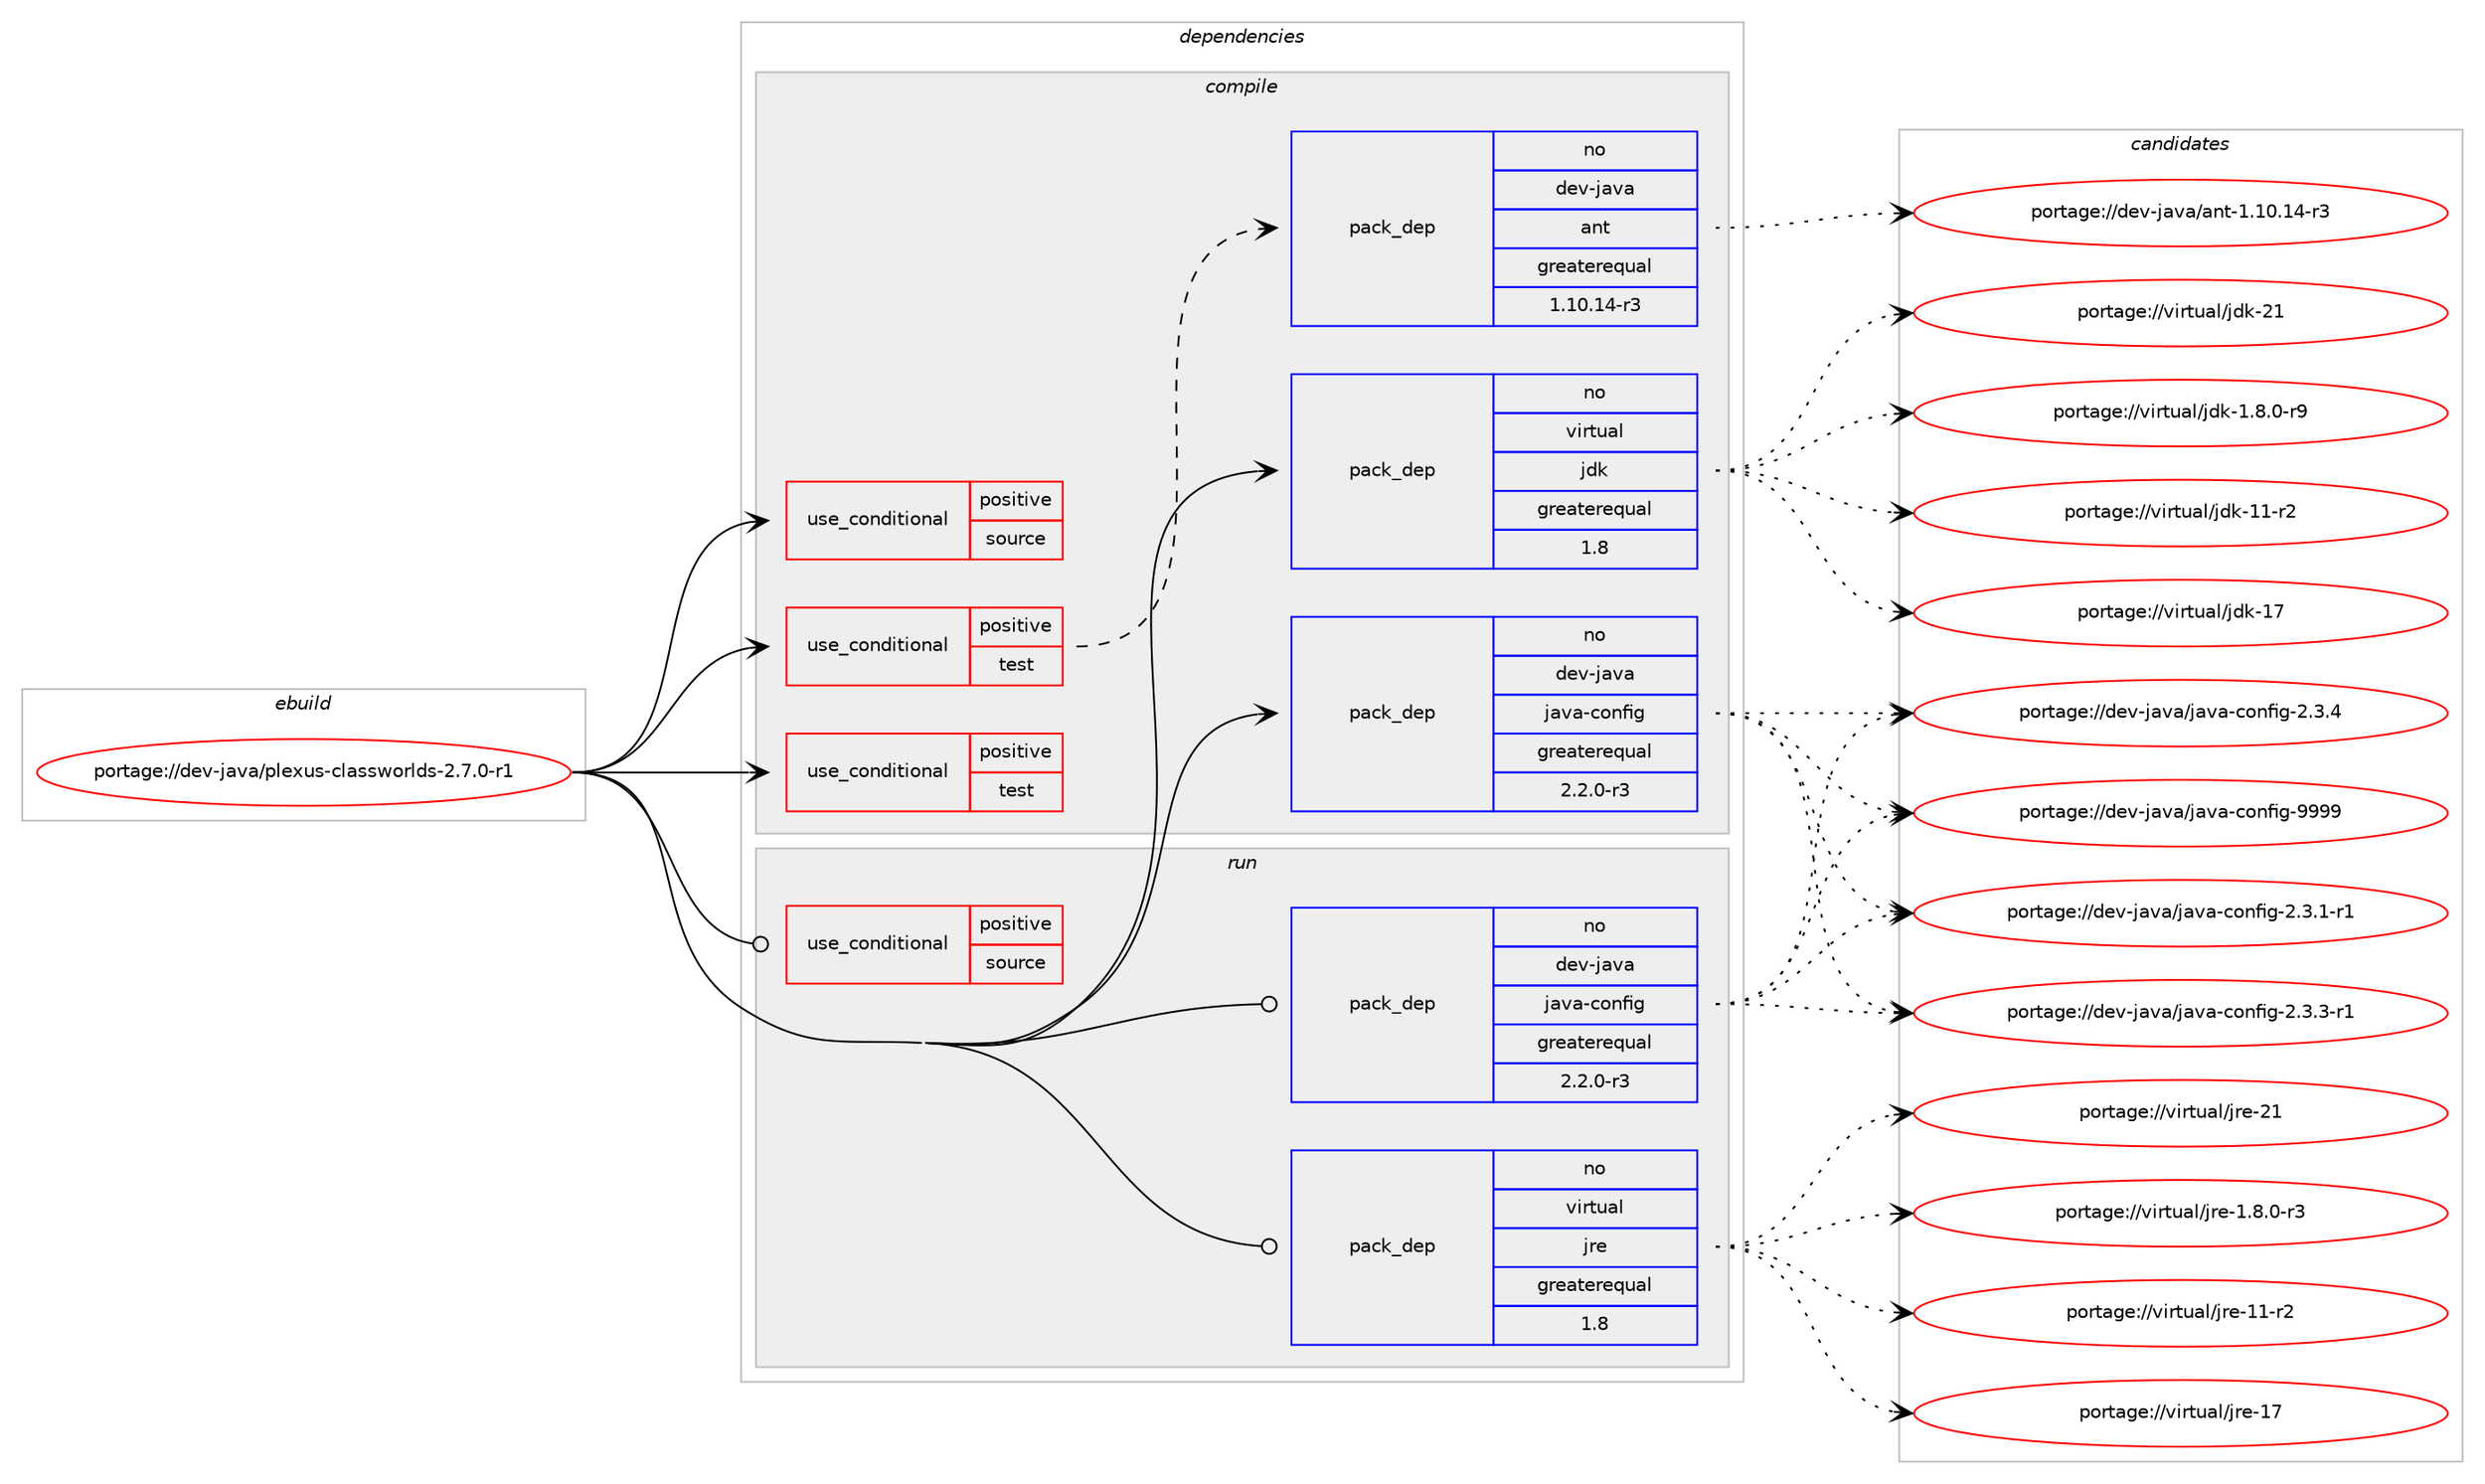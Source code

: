 digraph prolog {

# *************
# Graph options
# *************

newrank=true;
concentrate=true;
compound=true;
graph [rankdir=LR,fontname=Helvetica,fontsize=10,ranksep=1.5];#, ranksep=2.5, nodesep=0.2];
edge  [arrowhead=vee];
node  [fontname=Helvetica,fontsize=10];

# **********
# The ebuild
# **********

subgraph cluster_leftcol {
color=gray;
rank=same;
label=<<i>ebuild</i>>;
id [label="portage://dev-java/plexus-classworlds-2.7.0-r1", color=red, width=4, href="../dev-java/plexus-classworlds-2.7.0-r1.svg"];
}

# ****************
# The dependencies
# ****************

subgraph cluster_midcol {
color=gray;
label=<<i>dependencies</i>>;
subgraph cluster_compile {
fillcolor="#eeeeee";
style=filled;
label=<<i>compile</i>>;
subgraph cond21720 {
dependency49122 [label=<<TABLE BORDER="0" CELLBORDER="1" CELLSPACING="0" CELLPADDING="4"><TR><TD ROWSPAN="3" CELLPADDING="10">use_conditional</TD></TR><TR><TD>positive</TD></TR><TR><TD>source</TD></TR></TABLE>>, shape=none, color=red];
# *** BEGIN UNKNOWN DEPENDENCY TYPE (TODO) ***
# dependency49122 -> package_dependency(portage://dev-java/plexus-classworlds-2.7.0-r1,install,no,app-arch,zip,none,[,,],[],[])
# *** END UNKNOWN DEPENDENCY TYPE (TODO) ***

}
id:e -> dependency49122:w [weight=20,style="solid",arrowhead="vee"];
subgraph cond21721 {
dependency49123 [label=<<TABLE BORDER="0" CELLBORDER="1" CELLSPACING="0" CELLPADDING="4"><TR><TD ROWSPAN="3" CELLPADDING="10">use_conditional</TD></TR><TR><TD>positive</TD></TR><TR><TD>test</TD></TR></TABLE>>, shape=none, color=red];
subgraph pack26370 {
dependency49124 [label=<<TABLE BORDER="0" CELLBORDER="1" CELLSPACING="0" CELLPADDING="4" WIDTH="220"><TR><TD ROWSPAN="6" CELLPADDING="30">pack_dep</TD></TR><TR><TD WIDTH="110">no</TD></TR><TR><TD>dev-java</TD></TR><TR><TD>ant</TD></TR><TR><TD>greaterequal</TD></TR><TR><TD>1.10.14-r3</TD></TR></TABLE>>, shape=none, color=blue];
}
dependency49123:e -> dependency49124:w [weight=20,style="dashed",arrowhead="vee"];
# *** BEGIN UNKNOWN DEPENDENCY TYPE (TODO) ***
# dependency49123 -> package_dependency(portage://dev-java/plexus-classworlds-2.7.0-r1,install,no,dev-java,commons-logging,none,[,,],[slot(0)],[])
# *** END UNKNOWN DEPENDENCY TYPE (TODO) ***

# *** BEGIN UNKNOWN DEPENDENCY TYPE (TODO) ***
# dependency49123 -> package_dependency(portage://dev-java/plexus-classworlds-2.7.0-r1,install,no,dev-java,xml-commons-external,none,[,,],[slot(1.4)],[])
# *** END UNKNOWN DEPENDENCY TYPE (TODO) ***

}
id:e -> dependency49123:w [weight=20,style="solid",arrowhead="vee"];
subgraph cond21722 {
dependency49125 [label=<<TABLE BORDER="0" CELLBORDER="1" CELLSPACING="0" CELLPADDING="4"><TR><TD ROWSPAN="3" CELLPADDING="10">use_conditional</TD></TR><TR><TD>positive</TD></TR><TR><TD>test</TD></TR></TABLE>>, shape=none, color=red];
# *** BEGIN UNKNOWN DEPENDENCY TYPE (TODO) ***
# dependency49125 -> package_dependency(portage://dev-java/plexus-classworlds-2.7.0-r1,install,no,dev-java,junit,none,[,,],[slot(4)],[])
# *** END UNKNOWN DEPENDENCY TYPE (TODO) ***

}
id:e -> dependency49125:w [weight=20,style="solid",arrowhead="vee"];
subgraph pack26371 {
dependency49126 [label=<<TABLE BORDER="0" CELLBORDER="1" CELLSPACING="0" CELLPADDING="4" WIDTH="220"><TR><TD ROWSPAN="6" CELLPADDING="30">pack_dep</TD></TR><TR><TD WIDTH="110">no</TD></TR><TR><TD>dev-java</TD></TR><TR><TD>java-config</TD></TR><TR><TD>greaterequal</TD></TR><TR><TD>2.2.0-r3</TD></TR></TABLE>>, shape=none, color=blue];
}
id:e -> dependency49126:w [weight=20,style="solid",arrowhead="vee"];
subgraph pack26372 {
dependency49127 [label=<<TABLE BORDER="0" CELLBORDER="1" CELLSPACING="0" CELLPADDING="4" WIDTH="220"><TR><TD ROWSPAN="6" CELLPADDING="30">pack_dep</TD></TR><TR><TD WIDTH="110">no</TD></TR><TR><TD>virtual</TD></TR><TR><TD>jdk</TD></TR><TR><TD>greaterequal</TD></TR><TR><TD>1.8</TD></TR></TABLE>>, shape=none, color=blue];
}
id:e -> dependency49127:w [weight=20,style="solid",arrowhead="vee"];
}
subgraph cluster_compileandrun {
fillcolor="#eeeeee";
style=filled;
label=<<i>compile and run</i>>;
}
subgraph cluster_run {
fillcolor="#eeeeee";
style=filled;
label=<<i>run</i>>;
subgraph cond21723 {
dependency49128 [label=<<TABLE BORDER="0" CELLBORDER="1" CELLSPACING="0" CELLPADDING="4"><TR><TD ROWSPAN="3" CELLPADDING="10">use_conditional</TD></TR><TR><TD>positive</TD></TR><TR><TD>source</TD></TR></TABLE>>, shape=none, color=red];
# *** BEGIN UNKNOWN DEPENDENCY TYPE (TODO) ***
# dependency49128 -> package_dependency(portage://dev-java/plexus-classworlds-2.7.0-r1,run,no,app-arch,zip,none,[,,],[],[])
# *** END UNKNOWN DEPENDENCY TYPE (TODO) ***

}
id:e -> dependency49128:w [weight=20,style="solid",arrowhead="odot"];
subgraph pack26373 {
dependency49129 [label=<<TABLE BORDER="0" CELLBORDER="1" CELLSPACING="0" CELLPADDING="4" WIDTH="220"><TR><TD ROWSPAN="6" CELLPADDING="30">pack_dep</TD></TR><TR><TD WIDTH="110">no</TD></TR><TR><TD>dev-java</TD></TR><TR><TD>java-config</TD></TR><TR><TD>greaterequal</TD></TR><TR><TD>2.2.0-r3</TD></TR></TABLE>>, shape=none, color=blue];
}
id:e -> dependency49129:w [weight=20,style="solid",arrowhead="odot"];
subgraph pack26374 {
dependency49130 [label=<<TABLE BORDER="0" CELLBORDER="1" CELLSPACING="0" CELLPADDING="4" WIDTH="220"><TR><TD ROWSPAN="6" CELLPADDING="30">pack_dep</TD></TR><TR><TD WIDTH="110">no</TD></TR><TR><TD>virtual</TD></TR><TR><TD>jre</TD></TR><TR><TD>greaterequal</TD></TR><TR><TD>1.8</TD></TR></TABLE>>, shape=none, color=blue];
}
id:e -> dependency49130:w [weight=20,style="solid",arrowhead="odot"];
}
}

# **************
# The candidates
# **************

subgraph cluster_choices {
rank=same;
color=gray;
label=<<i>candidates</i>>;

subgraph choice26370 {
color=black;
nodesep=1;
choice100101118451069711897479711011645494649484649524511451 [label="portage://dev-java/ant-1.10.14-r3", color=red, width=4,href="../dev-java/ant-1.10.14-r3.svg"];
dependency49124:e -> choice100101118451069711897479711011645494649484649524511451:w [style=dotted,weight="100"];
}
subgraph choice26371 {
color=black;
nodesep=1;
choice10010111845106971189747106971189745991111101021051034550465146494511449 [label="portage://dev-java/java-config-2.3.1-r1", color=red, width=4,href="../dev-java/java-config-2.3.1-r1.svg"];
choice10010111845106971189747106971189745991111101021051034550465146514511449 [label="portage://dev-java/java-config-2.3.3-r1", color=red, width=4,href="../dev-java/java-config-2.3.3-r1.svg"];
choice1001011184510697118974710697118974599111110102105103455046514652 [label="portage://dev-java/java-config-2.3.4", color=red, width=4,href="../dev-java/java-config-2.3.4.svg"];
choice10010111845106971189747106971189745991111101021051034557575757 [label="portage://dev-java/java-config-9999", color=red, width=4,href="../dev-java/java-config-9999.svg"];
dependency49126:e -> choice10010111845106971189747106971189745991111101021051034550465146494511449:w [style=dotted,weight="100"];
dependency49126:e -> choice10010111845106971189747106971189745991111101021051034550465146514511449:w [style=dotted,weight="100"];
dependency49126:e -> choice1001011184510697118974710697118974599111110102105103455046514652:w [style=dotted,weight="100"];
dependency49126:e -> choice10010111845106971189747106971189745991111101021051034557575757:w [style=dotted,weight="100"];
}
subgraph choice26372 {
color=black;
nodesep=1;
choice11810511411611797108471061001074549465646484511457 [label="portage://virtual/jdk-1.8.0-r9", color=red, width=4,href="../virtual/jdk-1.8.0-r9.svg"];
choice11810511411611797108471061001074549494511450 [label="portage://virtual/jdk-11-r2", color=red, width=4,href="../virtual/jdk-11-r2.svg"];
choice1181051141161179710847106100107454955 [label="portage://virtual/jdk-17", color=red, width=4,href="../virtual/jdk-17.svg"];
choice1181051141161179710847106100107455049 [label="portage://virtual/jdk-21", color=red, width=4,href="../virtual/jdk-21.svg"];
dependency49127:e -> choice11810511411611797108471061001074549465646484511457:w [style=dotted,weight="100"];
dependency49127:e -> choice11810511411611797108471061001074549494511450:w [style=dotted,weight="100"];
dependency49127:e -> choice1181051141161179710847106100107454955:w [style=dotted,weight="100"];
dependency49127:e -> choice1181051141161179710847106100107455049:w [style=dotted,weight="100"];
}
subgraph choice26373 {
color=black;
nodesep=1;
choice10010111845106971189747106971189745991111101021051034550465146494511449 [label="portage://dev-java/java-config-2.3.1-r1", color=red, width=4,href="../dev-java/java-config-2.3.1-r1.svg"];
choice10010111845106971189747106971189745991111101021051034550465146514511449 [label="portage://dev-java/java-config-2.3.3-r1", color=red, width=4,href="../dev-java/java-config-2.3.3-r1.svg"];
choice1001011184510697118974710697118974599111110102105103455046514652 [label="portage://dev-java/java-config-2.3.4", color=red, width=4,href="../dev-java/java-config-2.3.4.svg"];
choice10010111845106971189747106971189745991111101021051034557575757 [label="portage://dev-java/java-config-9999", color=red, width=4,href="../dev-java/java-config-9999.svg"];
dependency49129:e -> choice10010111845106971189747106971189745991111101021051034550465146494511449:w [style=dotted,weight="100"];
dependency49129:e -> choice10010111845106971189747106971189745991111101021051034550465146514511449:w [style=dotted,weight="100"];
dependency49129:e -> choice1001011184510697118974710697118974599111110102105103455046514652:w [style=dotted,weight="100"];
dependency49129:e -> choice10010111845106971189747106971189745991111101021051034557575757:w [style=dotted,weight="100"];
}
subgraph choice26374 {
color=black;
nodesep=1;
choice11810511411611797108471061141014549465646484511451 [label="portage://virtual/jre-1.8.0-r3", color=red, width=4,href="../virtual/jre-1.8.0-r3.svg"];
choice11810511411611797108471061141014549494511450 [label="portage://virtual/jre-11-r2", color=red, width=4,href="../virtual/jre-11-r2.svg"];
choice1181051141161179710847106114101454955 [label="portage://virtual/jre-17", color=red, width=4,href="../virtual/jre-17.svg"];
choice1181051141161179710847106114101455049 [label="portage://virtual/jre-21", color=red, width=4,href="../virtual/jre-21.svg"];
dependency49130:e -> choice11810511411611797108471061141014549465646484511451:w [style=dotted,weight="100"];
dependency49130:e -> choice11810511411611797108471061141014549494511450:w [style=dotted,weight="100"];
dependency49130:e -> choice1181051141161179710847106114101454955:w [style=dotted,weight="100"];
dependency49130:e -> choice1181051141161179710847106114101455049:w [style=dotted,weight="100"];
}
}

}
